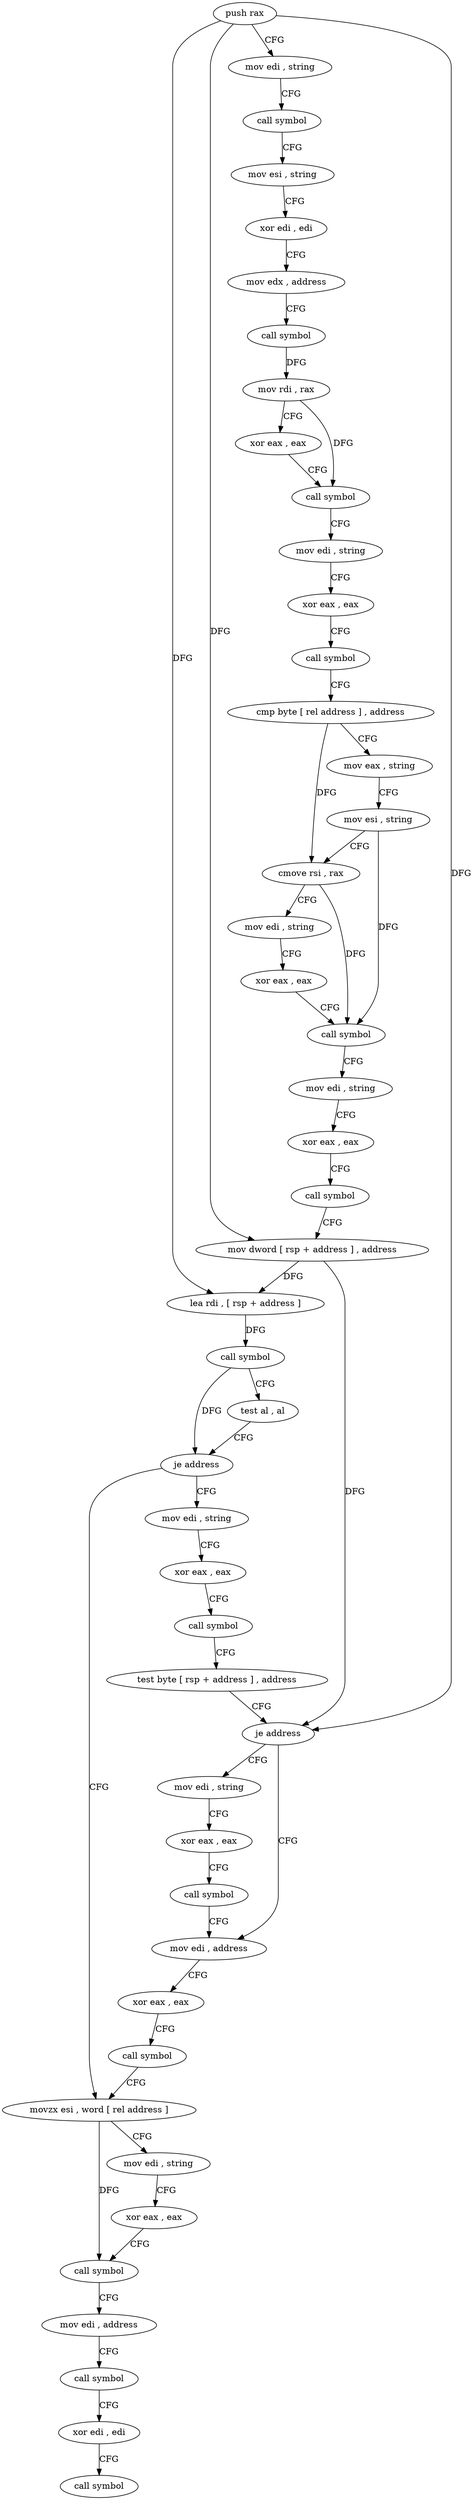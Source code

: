 digraph "func" {
"4246064" [label = "push rax" ]
"4246065" [label = "mov edi , string" ]
"4246070" [label = "call symbol" ]
"4246075" [label = "mov esi , string" ]
"4246080" [label = "xor edi , edi" ]
"4246082" [label = "mov edx , address" ]
"4246087" [label = "call symbol" ]
"4246092" [label = "mov rdi , rax" ]
"4246095" [label = "xor eax , eax" ]
"4246097" [label = "call symbol" ]
"4246102" [label = "mov edi , string" ]
"4246107" [label = "xor eax , eax" ]
"4246109" [label = "call symbol" ]
"4246114" [label = "cmp byte [ rel address ] , address" ]
"4246121" [label = "mov eax , string" ]
"4246126" [label = "mov esi , string" ]
"4246131" [label = "cmove rsi , rax" ]
"4246135" [label = "mov edi , string" ]
"4246140" [label = "xor eax , eax" ]
"4246142" [label = "call symbol" ]
"4246147" [label = "mov edi , string" ]
"4246152" [label = "xor eax , eax" ]
"4246154" [label = "call symbol" ]
"4246159" [label = "mov dword [ rsp + address ] , address" ]
"4246167" [label = "lea rdi , [ rsp + address ]" ]
"4246172" [label = "call symbol" ]
"4246177" [label = "test al , al" ]
"4246179" [label = "je address" ]
"4246224" [label = "movzx esi , word [ rel address ]" ]
"4246181" [label = "mov edi , string" ]
"4246231" [label = "mov edi , string" ]
"4246236" [label = "xor eax , eax" ]
"4246238" [label = "call symbol" ]
"4246243" [label = "mov edi , address" ]
"4246248" [label = "call symbol" ]
"4246253" [label = "xor edi , edi" ]
"4246255" [label = "call symbol" ]
"4246186" [label = "xor eax , eax" ]
"4246188" [label = "call symbol" ]
"4246193" [label = "test byte [ rsp + address ] , address" ]
"4246198" [label = "je address" ]
"4246212" [label = "mov edi , address" ]
"4246200" [label = "mov edi , string" ]
"4246217" [label = "xor eax , eax" ]
"4246219" [label = "call symbol" ]
"4246205" [label = "xor eax , eax" ]
"4246207" [label = "call symbol" ]
"4246064" -> "4246065" [ label = "CFG" ]
"4246064" -> "4246198" [ label = "DFG" ]
"4246064" -> "4246159" [ label = "DFG" ]
"4246064" -> "4246167" [ label = "DFG" ]
"4246065" -> "4246070" [ label = "CFG" ]
"4246070" -> "4246075" [ label = "CFG" ]
"4246075" -> "4246080" [ label = "CFG" ]
"4246080" -> "4246082" [ label = "CFG" ]
"4246082" -> "4246087" [ label = "CFG" ]
"4246087" -> "4246092" [ label = "DFG" ]
"4246092" -> "4246095" [ label = "CFG" ]
"4246092" -> "4246097" [ label = "DFG" ]
"4246095" -> "4246097" [ label = "CFG" ]
"4246097" -> "4246102" [ label = "CFG" ]
"4246102" -> "4246107" [ label = "CFG" ]
"4246107" -> "4246109" [ label = "CFG" ]
"4246109" -> "4246114" [ label = "CFG" ]
"4246114" -> "4246121" [ label = "CFG" ]
"4246114" -> "4246131" [ label = "DFG" ]
"4246121" -> "4246126" [ label = "CFG" ]
"4246126" -> "4246131" [ label = "CFG" ]
"4246126" -> "4246142" [ label = "DFG" ]
"4246131" -> "4246135" [ label = "CFG" ]
"4246131" -> "4246142" [ label = "DFG" ]
"4246135" -> "4246140" [ label = "CFG" ]
"4246140" -> "4246142" [ label = "CFG" ]
"4246142" -> "4246147" [ label = "CFG" ]
"4246147" -> "4246152" [ label = "CFG" ]
"4246152" -> "4246154" [ label = "CFG" ]
"4246154" -> "4246159" [ label = "CFG" ]
"4246159" -> "4246167" [ label = "DFG" ]
"4246159" -> "4246198" [ label = "DFG" ]
"4246167" -> "4246172" [ label = "DFG" ]
"4246172" -> "4246177" [ label = "CFG" ]
"4246172" -> "4246179" [ label = "DFG" ]
"4246177" -> "4246179" [ label = "CFG" ]
"4246179" -> "4246224" [ label = "CFG" ]
"4246179" -> "4246181" [ label = "CFG" ]
"4246224" -> "4246231" [ label = "CFG" ]
"4246224" -> "4246238" [ label = "DFG" ]
"4246181" -> "4246186" [ label = "CFG" ]
"4246231" -> "4246236" [ label = "CFG" ]
"4246236" -> "4246238" [ label = "CFG" ]
"4246238" -> "4246243" [ label = "CFG" ]
"4246243" -> "4246248" [ label = "CFG" ]
"4246248" -> "4246253" [ label = "CFG" ]
"4246253" -> "4246255" [ label = "CFG" ]
"4246186" -> "4246188" [ label = "CFG" ]
"4246188" -> "4246193" [ label = "CFG" ]
"4246193" -> "4246198" [ label = "CFG" ]
"4246198" -> "4246212" [ label = "CFG" ]
"4246198" -> "4246200" [ label = "CFG" ]
"4246212" -> "4246217" [ label = "CFG" ]
"4246200" -> "4246205" [ label = "CFG" ]
"4246217" -> "4246219" [ label = "CFG" ]
"4246219" -> "4246224" [ label = "CFG" ]
"4246205" -> "4246207" [ label = "CFG" ]
"4246207" -> "4246212" [ label = "CFG" ]
}
